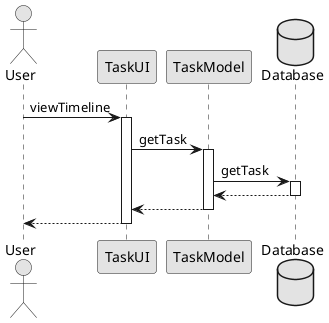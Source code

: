 @startuml sequence_diagram4
skinparam monochrome true
actor User as user
participant "TaskUI" as a1
participant "TaskModel" as a2
database "Database" as db

user -> a1: viewTimeline
activate a1

a1 -> a2: getTask
activate a2

a2 -> db: getTask
activate db

db --> a2
deactivate db

a2 --> a1
deactivate a2

a1 --> user
deactivate a1

@enduml